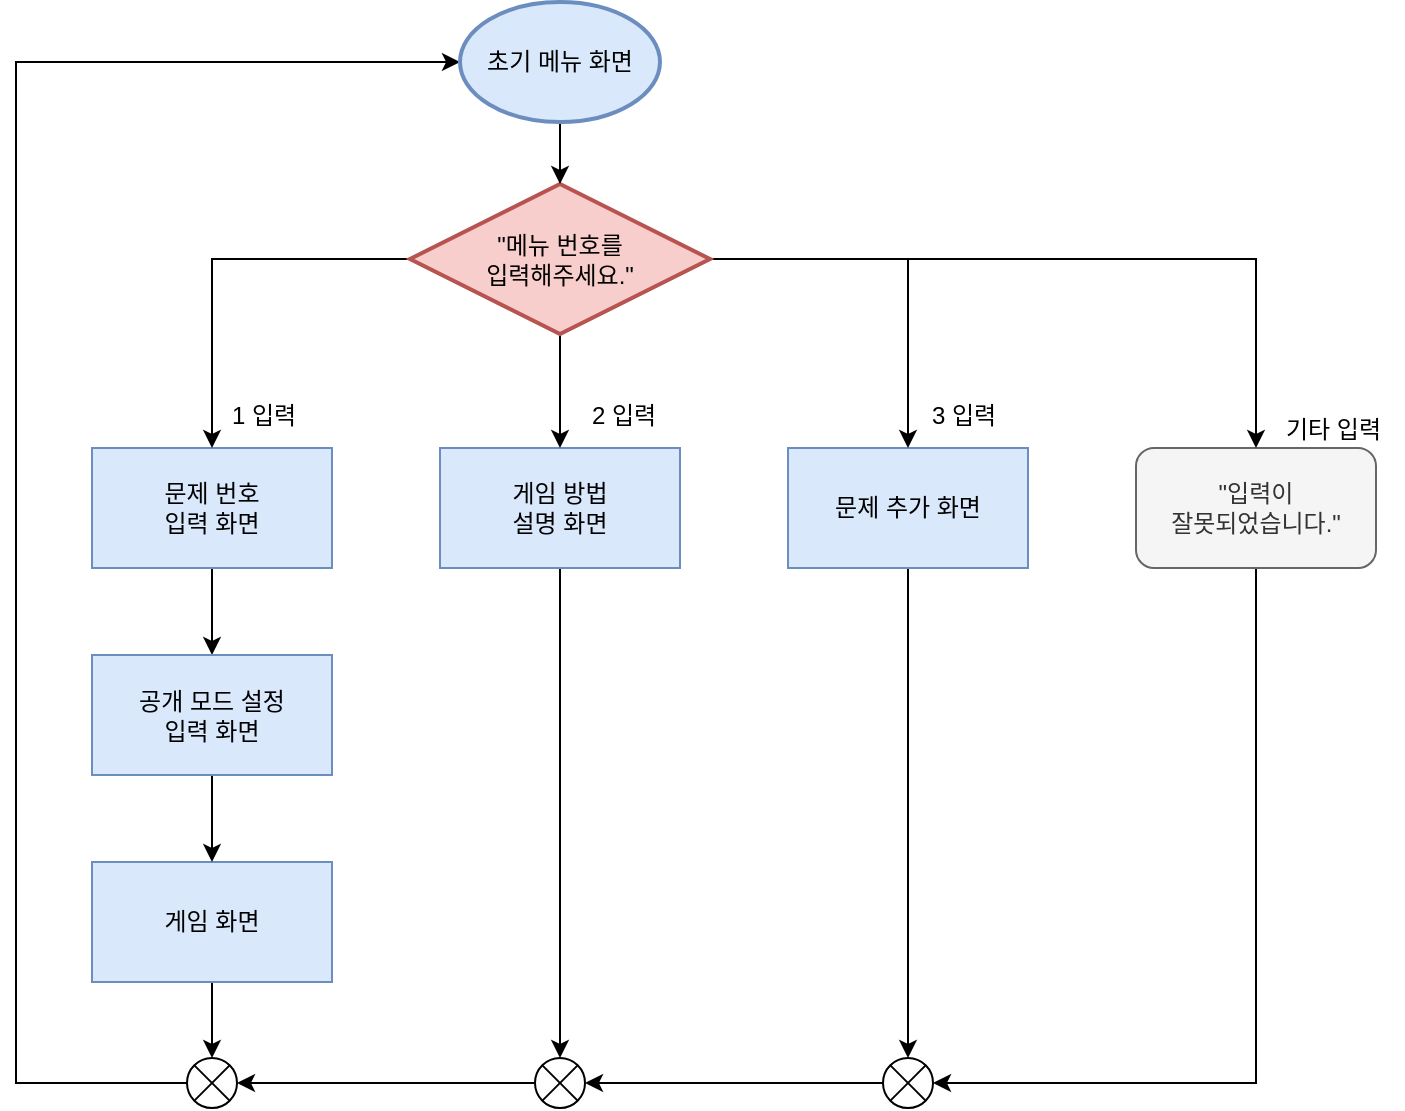 <mxfile version="12.2.6" type="device" pages="1"><diagram id="RO_iJPGzJp3Kr4men4MN" name="Page-1"><mxGraphModel dx="1408" dy="731" grid="0" gridSize="10" guides="1" tooltips="1" connect="1" arrows="1" fold="1" page="1" pageScale="1" pageWidth="827" pageHeight="1169" math="0" shadow="0"><root><mxCell id="0"/><mxCell id="1" parent="0"/><mxCell id="2-lZ0AC5tEBVDOlB6Vr9-8" style="edgeStyle=orthogonalEdgeStyle;rounded=0;orthogonalLoop=1;jettySize=auto;html=1;exitX=0.5;exitY=1;exitDx=0;exitDy=0;" parent="1" source="Wd5dt5GqtwxOEWikpyPH-2" target="2-lZ0AC5tEBVDOlB6Vr9-1" edge="1"><mxGeometry relative="1" as="geometry"/></mxCell><mxCell id="Wd5dt5GqtwxOEWikpyPH-2" value="문제 번호&lt;br&gt;입력 화면" style="rounded=0;whiteSpace=wrap;html=1;fillColor=#dae8fc;strokeColor=#6c8ebf;" parent="1" vertex="1"><mxGeometry x="115" y="285" width="120" height="60" as="geometry"/></mxCell><mxCell id="Wd5dt5GqtwxOEWikpyPH-4" value="1 입력" style="text;html=1;resizable=0;points=[];autosize=1;align=left;verticalAlign=top;spacingTop=-4;" parent="1" vertex="1"><mxGeometry x="182.5" y="259" width="44" height="14" as="geometry"/></mxCell><mxCell id="2-lZ0AC5tEBVDOlB6Vr9-18" style="edgeStyle=orthogonalEdgeStyle;rounded=0;orthogonalLoop=1;jettySize=auto;html=1;exitX=0.5;exitY=1;exitDx=0;exitDy=0;entryX=0.5;entryY=0;entryDx=0;entryDy=0;entryPerimeter=0;" parent="1" source="Wd5dt5GqtwxOEWikpyPH-5" target="2-lZ0AC5tEBVDOlB6Vr9-11" edge="1"><mxGeometry relative="1" as="geometry"/></mxCell><mxCell id="Wd5dt5GqtwxOEWikpyPH-5" value="게임 화면" style="rounded=0;whiteSpace=wrap;html=1;fillColor=#dae8fc;strokeColor=#6c8ebf;" parent="1" vertex="1"><mxGeometry x="115" y="492" width="120" height="60" as="geometry"/></mxCell><mxCell id="2-lZ0AC5tEBVDOlB6Vr9-17" style="edgeStyle=orthogonalEdgeStyle;rounded=0;orthogonalLoop=1;jettySize=auto;html=1;exitX=0.5;exitY=1;exitDx=0;exitDy=0;entryX=0.5;entryY=0;entryDx=0;entryDy=0;entryPerimeter=0;" parent="1" source="Wd5dt5GqtwxOEWikpyPH-39" target="2-lZ0AC5tEBVDOlB6Vr9-13" edge="1"><mxGeometry relative="1" as="geometry"/></mxCell><mxCell id="Wd5dt5GqtwxOEWikpyPH-39" value="게임 방법&lt;br&gt;설명 화면" style="rounded=0;whiteSpace=wrap;html=1;fillColor=#dae8fc;strokeColor=#6c8ebf;" parent="1" vertex="1"><mxGeometry x="289" y="285" width="120" height="60" as="geometry"/></mxCell><mxCell id="Wd5dt5GqtwxOEWikpyPH-46" value="2 입력" style="text;html=1;resizable=0;points=[];autosize=1;align=left;verticalAlign=top;spacingTop=-4;" parent="1" vertex="1"><mxGeometry x="362.5" y="259" width="44" height="14" as="geometry"/></mxCell><mxCell id="2-lZ0AC5tEBVDOlB6Vr9-16" style="edgeStyle=orthogonalEdgeStyle;rounded=0;orthogonalLoop=1;jettySize=auto;html=1;exitX=0.5;exitY=1;exitDx=0;exitDy=0;entryX=0.5;entryY=0;entryDx=0;entryDy=0;entryPerimeter=0;" parent="1" source="Wd5dt5GqtwxOEWikpyPH-52" target="2-lZ0AC5tEBVDOlB6Vr9-12" edge="1"><mxGeometry relative="1" as="geometry"/></mxCell><mxCell id="Wd5dt5GqtwxOEWikpyPH-52" value="문제 추가 화면" style="rounded=0;whiteSpace=wrap;html=1;fillColor=#dae8fc;strokeColor=#6c8ebf;" parent="1" vertex="1"><mxGeometry x="463" y="285" width="120" height="60" as="geometry"/></mxCell><mxCell id="Wd5dt5GqtwxOEWikpyPH-78" value="3 입력" style="text;html=1;resizable=0;points=[];autosize=1;align=left;verticalAlign=top;spacingTop=-4;" parent="1" vertex="1"><mxGeometry x="532.5" y="259" width="44" height="14" as="geometry"/></mxCell><mxCell id="2-lZ0AC5tEBVDOlB6Vr9-20" style="edgeStyle=orthogonalEdgeStyle;rounded=0;orthogonalLoop=1;jettySize=auto;html=1;exitX=0.5;exitY=1;exitDx=0;exitDy=0;entryX=1;entryY=0.5;entryDx=0;entryDy=0;entryPerimeter=0;" parent="1" source="Wd5dt5GqtwxOEWikpyPH-92" target="2-lZ0AC5tEBVDOlB6Vr9-12" edge="1"><mxGeometry relative="1" as="geometry"/></mxCell><mxCell id="Wd5dt5GqtwxOEWikpyPH-92" value="&quot;입력이&lt;br&gt;잘못되었습니다.&quot;" style="rounded=1;whiteSpace=wrap;html=1;fillColor=#f5f5f5;align=center;strokeColor=#666666;fontColor=#333333;" parent="1" vertex="1"><mxGeometry x="637" y="285" width="120" height="60" as="geometry"/></mxCell><mxCell id="Wd5dt5GqtwxOEWikpyPH-94" value="기타 입력" style="text;html=1;resizable=0;points=[];autosize=1;align=left;verticalAlign=top;spacingTop=-4;" parent="1" vertex="1"><mxGeometry x="709.5" y="266" width="61" height="14" as="geometry"/></mxCell><mxCell id="2-lZ0AC5tEBVDOlB6Vr9-9" style="edgeStyle=orthogonalEdgeStyle;rounded=0;orthogonalLoop=1;jettySize=auto;html=1;exitX=0.5;exitY=1;exitDx=0;exitDy=0;" parent="1" source="2-lZ0AC5tEBVDOlB6Vr9-1" target="Wd5dt5GqtwxOEWikpyPH-5" edge="1"><mxGeometry relative="1" as="geometry"/></mxCell><mxCell id="2-lZ0AC5tEBVDOlB6Vr9-1" value="공개 모드 설정&lt;br&gt;입력 화면" style="rounded=0;whiteSpace=wrap;html=1;fillColor=#dae8fc;strokeColor=#6c8ebf;" parent="1" vertex="1"><mxGeometry x="115" y="388.5" width="120" height="60" as="geometry"/></mxCell><mxCell id="IJ_FfGCrG7aCAZr7wtrW-4" style="edgeStyle=orthogonalEdgeStyle;rounded=0;orthogonalLoop=1;jettySize=auto;html=1;exitX=0;exitY=0.5;exitDx=0;exitDy=0;exitPerimeter=0;entryX=0;entryY=0.5;entryDx=0;entryDy=0;entryPerimeter=0;" edge="1" parent="1" source="2-lZ0AC5tEBVDOlB6Vr9-11" target="IJ_FfGCrG7aCAZr7wtrW-2"><mxGeometry relative="1" as="geometry"><Array as="points"><mxPoint x="77" y="603"/><mxPoint x="77" y="92"/></Array></mxGeometry></mxCell><mxCell id="2-lZ0AC5tEBVDOlB6Vr9-11" value="" style="verticalLabelPosition=bottom;verticalAlign=top;html=1;shape=mxgraph.flowchart.or;" parent="1" vertex="1"><mxGeometry x="162.5" y="590" width="25" height="25" as="geometry"/></mxCell><mxCell id="2-lZ0AC5tEBVDOlB6Vr9-21" style="edgeStyle=orthogonalEdgeStyle;rounded=0;orthogonalLoop=1;jettySize=auto;html=1;exitX=0;exitY=0.5;exitDx=0;exitDy=0;exitPerimeter=0;entryX=1;entryY=0.5;entryDx=0;entryDy=0;entryPerimeter=0;" parent="1" source="2-lZ0AC5tEBVDOlB6Vr9-12" target="2-lZ0AC5tEBVDOlB6Vr9-13" edge="1"><mxGeometry relative="1" as="geometry"/></mxCell><mxCell id="2-lZ0AC5tEBVDOlB6Vr9-12" value="" style="verticalLabelPosition=bottom;verticalAlign=top;html=1;shape=mxgraph.flowchart.or;" parent="1" vertex="1"><mxGeometry x="510.5" y="590" width="25" height="25" as="geometry"/></mxCell><mxCell id="2-lZ0AC5tEBVDOlB6Vr9-22" style="edgeStyle=orthogonalEdgeStyle;rounded=0;orthogonalLoop=1;jettySize=auto;html=1;exitX=0;exitY=0.5;exitDx=0;exitDy=0;exitPerimeter=0;entryX=1;entryY=0.5;entryDx=0;entryDy=0;entryPerimeter=0;" parent="1" source="2-lZ0AC5tEBVDOlB6Vr9-13" target="2-lZ0AC5tEBVDOlB6Vr9-11" edge="1"><mxGeometry relative="1" as="geometry"/></mxCell><mxCell id="2-lZ0AC5tEBVDOlB6Vr9-13" value="" style="verticalLabelPosition=bottom;verticalAlign=top;html=1;shape=mxgraph.flowchart.or;" parent="1" vertex="1"><mxGeometry x="336.5" y="590" width="25" height="25" as="geometry"/></mxCell><mxCell id="oR9aPslAg46wf7u3INDN-3" style="edgeStyle=orthogonalEdgeStyle;rounded=0;orthogonalLoop=1;jettySize=auto;html=1;exitX=0;exitY=0.5;exitDx=0;exitDy=0;exitPerimeter=0;entryX=0.5;entryY=0;entryDx=0;entryDy=0;" parent="1" source="oR9aPslAg46wf7u3INDN-1" target="Wd5dt5GqtwxOEWikpyPH-2" edge="1"><mxGeometry relative="1" as="geometry"/></mxCell><mxCell id="oR9aPslAg46wf7u3INDN-4" style="edgeStyle=orthogonalEdgeStyle;rounded=0;orthogonalLoop=1;jettySize=auto;html=1;exitX=0.5;exitY=1;exitDx=0;exitDy=0;exitPerimeter=0;entryX=0.5;entryY=0;entryDx=0;entryDy=0;" parent="1" source="oR9aPslAg46wf7u3INDN-1" target="Wd5dt5GqtwxOEWikpyPH-39" edge="1"><mxGeometry relative="1" as="geometry"/></mxCell><mxCell id="oR9aPslAg46wf7u3INDN-5" style="edgeStyle=orthogonalEdgeStyle;rounded=0;orthogonalLoop=1;jettySize=auto;html=1;exitX=1;exitY=0.5;exitDx=0;exitDy=0;exitPerimeter=0;entryX=0.5;entryY=0;entryDx=0;entryDy=0;" parent="1" source="oR9aPslAg46wf7u3INDN-1" target="Wd5dt5GqtwxOEWikpyPH-52" edge="1"><mxGeometry relative="1" as="geometry"/></mxCell><mxCell id="oR9aPslAg46wf7u3INDN-6" style="edgeStyle=orthogonalEdgeStyle;rounded=0;orthogonalLoop=1;jettySize=auto;html=1;exitX=1;exitY=0.5;exitDx=0;exitDy=0;exitPerimeter=0;entryX=0.5;entryY=0;entryDx=0;entryDy=0;" parent="1" source="oR9aPslAg46wf7u3INDN-1" target="Wd5dt5GqtwxOEWikpyPH-92" edge="1"><mxGeometry relative="1" as="geometry"/></mxCell><mxCell id="oR9aPslAg46wf7u3INDN-1" value="&quot;메뉴 번호를&lt;br&gt;입력해주세요.&quot;" style="strokeWidth=2;html=1;shape=mxgraph.flowchart.decision;whiteSpace=wrap;fillColor=#f8cecc;strokeColor=#b85450;" parent="1" vertex="1"><mxGeometry x="274" y="153" width="150" height="75" as="geometry"/></mxCell><mxCell id="IJ_FfGCrG7aCAZr7wtrW-3" style="edgeStyle=orthogonalEdgeStyle;rounded=0;orthogonalLoop=1;jettySize=auto;html=1;exitX=0.5;exitY=1;exitDx=0;exitDy=0;exitPerimeter=0;entryX=0.5;entryY=0;entryDx=0;entryDy=0;entryPerimeter=0;" edge="1" parent="1" source="IJ_FfGCrG7aCAZr7wtrW-2" target="oR9aPslAg46wf7u3INDN-1"><mxGeometry relative="1" as="geometry"/></mxCell><mxCell id="IJ_FfGCrG7aCAZr7wtrW-2" value="초기 메뉴 화면" style="strokeWidth=2;html=1;shape=mxgraph.flowchart.start_1;whiteSpace=wrap;fillColor=#dae8fc;strokeColor=#6c8ebf;" vertex="1" parent="1"><mxGeometry x="299" y="62" width="100" height="60" as="geometry"/></mxCell></root></mxGraphModel></diagram></mxfile>